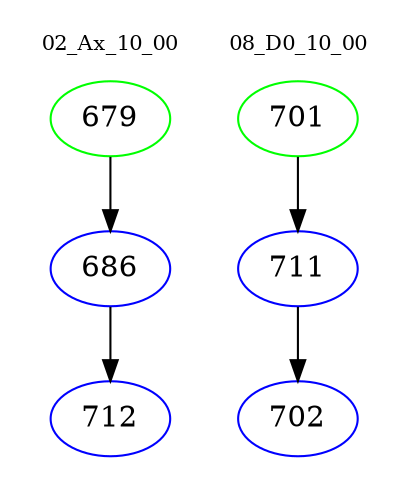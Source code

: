 digraph{
subgraph cluster_0 {
color = white
label = "02_Ax_10_00";
fontsize=10;
T0_679 [label="679", color="green"]
T0_679 -> T0_686 [color="black"]
T0_686 [label="686", color="blue"]
T0_686 -> T0_712 [color="black"]
T0_712 [label="712", color="blue"]
}
subgraph cluster_1 {
color = white
label = "08_D0_10_00";
fontsize=10;
T1_701 [label="701", color="green"]
T1_701 -> T1_711 [color="black"]
T1_711 [label="711", color="blue"]
T1_711 -> T1_702 [color="black"]
T1_702 [label="702", color="blue"]
}
}
